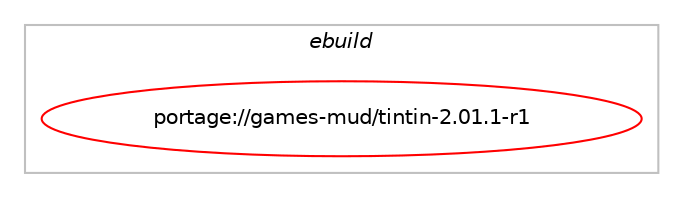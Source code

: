 digraph prolog {

# *************
# Graph options
# *************

newrank=true;
concentrate=true;
compound=true;
graph [rankdir=LR,fontname=Helvetica,fontsize=10,ranksep=1.5];#, ranksep=2.5, nodesep=0.2];
edge  [arrowhead=vee];
node  [fontname=Helvetica,fontsize=10];

# **********
# The ebuild
# **********

subgraph cluster_leftcol {
color=gray;
rank=same;
label=<<i>ebuild</i>>;
id [label="portage://games-mud/tintin-2.01.1-r1", color=red, width=4, href="../games-mud/tintin-2.01.1-r1.svg"];
}

# ****************
# The dependencies
# ****************

subgraph cluster_midcol {
color=gray;
label=<<i>dependencies</i>>;
subgraph cluster_compile {
fillcolor="#eeeeee";
style=filled;
label=<<i>compile</i>>;
# *** BEGIN UNKNOWN DEPENDENCY TYPE (TODO) ***
# id -> package_dependency(portage://games-mud/tintin-2.01.1-r1,install,no,dev-libs,libpcre,none,,[],[])
# *** END UNKNOWN DEPENDENCY TYPE (TODO) ***

# *** BEGIN UNKNOWN DEPENDENCY TYPE (TODO) ***
# id -> package_dependency(portage://games-mud/tintin-2.01.1-r1,install,no,net-libs,gnutls,none,,[],[])
# *** END UNKNOWN DEPENDENCY TYPE (TODO) ***

# *** BEGIN UNKNOWN DEPENDENCY TYPE (TODO) ***
# id -> package_dependency(portage://games-mud/tintin-2.01.1-r1,install,no,sys-libs,readline,none,,[slot(0)],[])
# *** END UNKNOWN DEPENDENCY TYPE (TODO) ***

# *** BEGIN UNKNOWN DEPENDENCY TYPE (TODO) ***
# id -> package_dependency(portage://games-mud/tintin-2.01.1-r1,install,no,sys-libs,zlib,none,,[],[])
# *** END UNKNOWN DEPENDENCY TYPE (TODO) ***

}
subgraph cluster_compileandrun {
fillcolor="#eeeeee";
style=filled;
label=<<i>compile and run</i>>;
}
subgraph cluster_run {
fillcolor="#eeeeee";
style=filled;
label=<<i>run</i>>;
# *** BEGIN UNKNOWN DEPENDENCY TYPE (TODO) ***
# id -> package_dependency(portage://games-mud/tintin-2.01.1-r1,run,no,dev-libs,libpcre,none,,[],[])
# *** END UNKNOWN DEPENDENCY TYPE (TODO) ***

# *** BEGIN UNKNOWN DEPENDENCY TYPE (TODO) ***
# id -> package_dependency(portage://games-mud/tintin-2.01.1-r1,run,no,net-libs,gnutls,none,,[],[])
# *** END UNKNOWN DEPENDENCY TYPE (TODO) ***

# *** BEGIN UNKNOWN DEPENDENCY TYPE (TODO) ***
# id -> package_dependency(portage://games-mud/tintin-2.01.1-r1,run,no,sys-libs,readline,none,,[slot(0)],[])
# *** END UNKNOWN DEPENDENCY TYPE (TODO) ***

# *** BEGIN UNKNOWN DEPENDENCY TYPE (TODO) ***
# id -> package_dependency(portage://games-mud/tintin-2.01.1-r1,run,no,sys-libs,zlib,none,,[],[])
# *** END UNKNOWN DEPENDENCY TYPE (TODO) ***

}
}

# **************
# The candidates
# **************

subgraph cluster_choices {
rank=same;
color=gray;
label=<<i>candidates</i>>;

}

}
